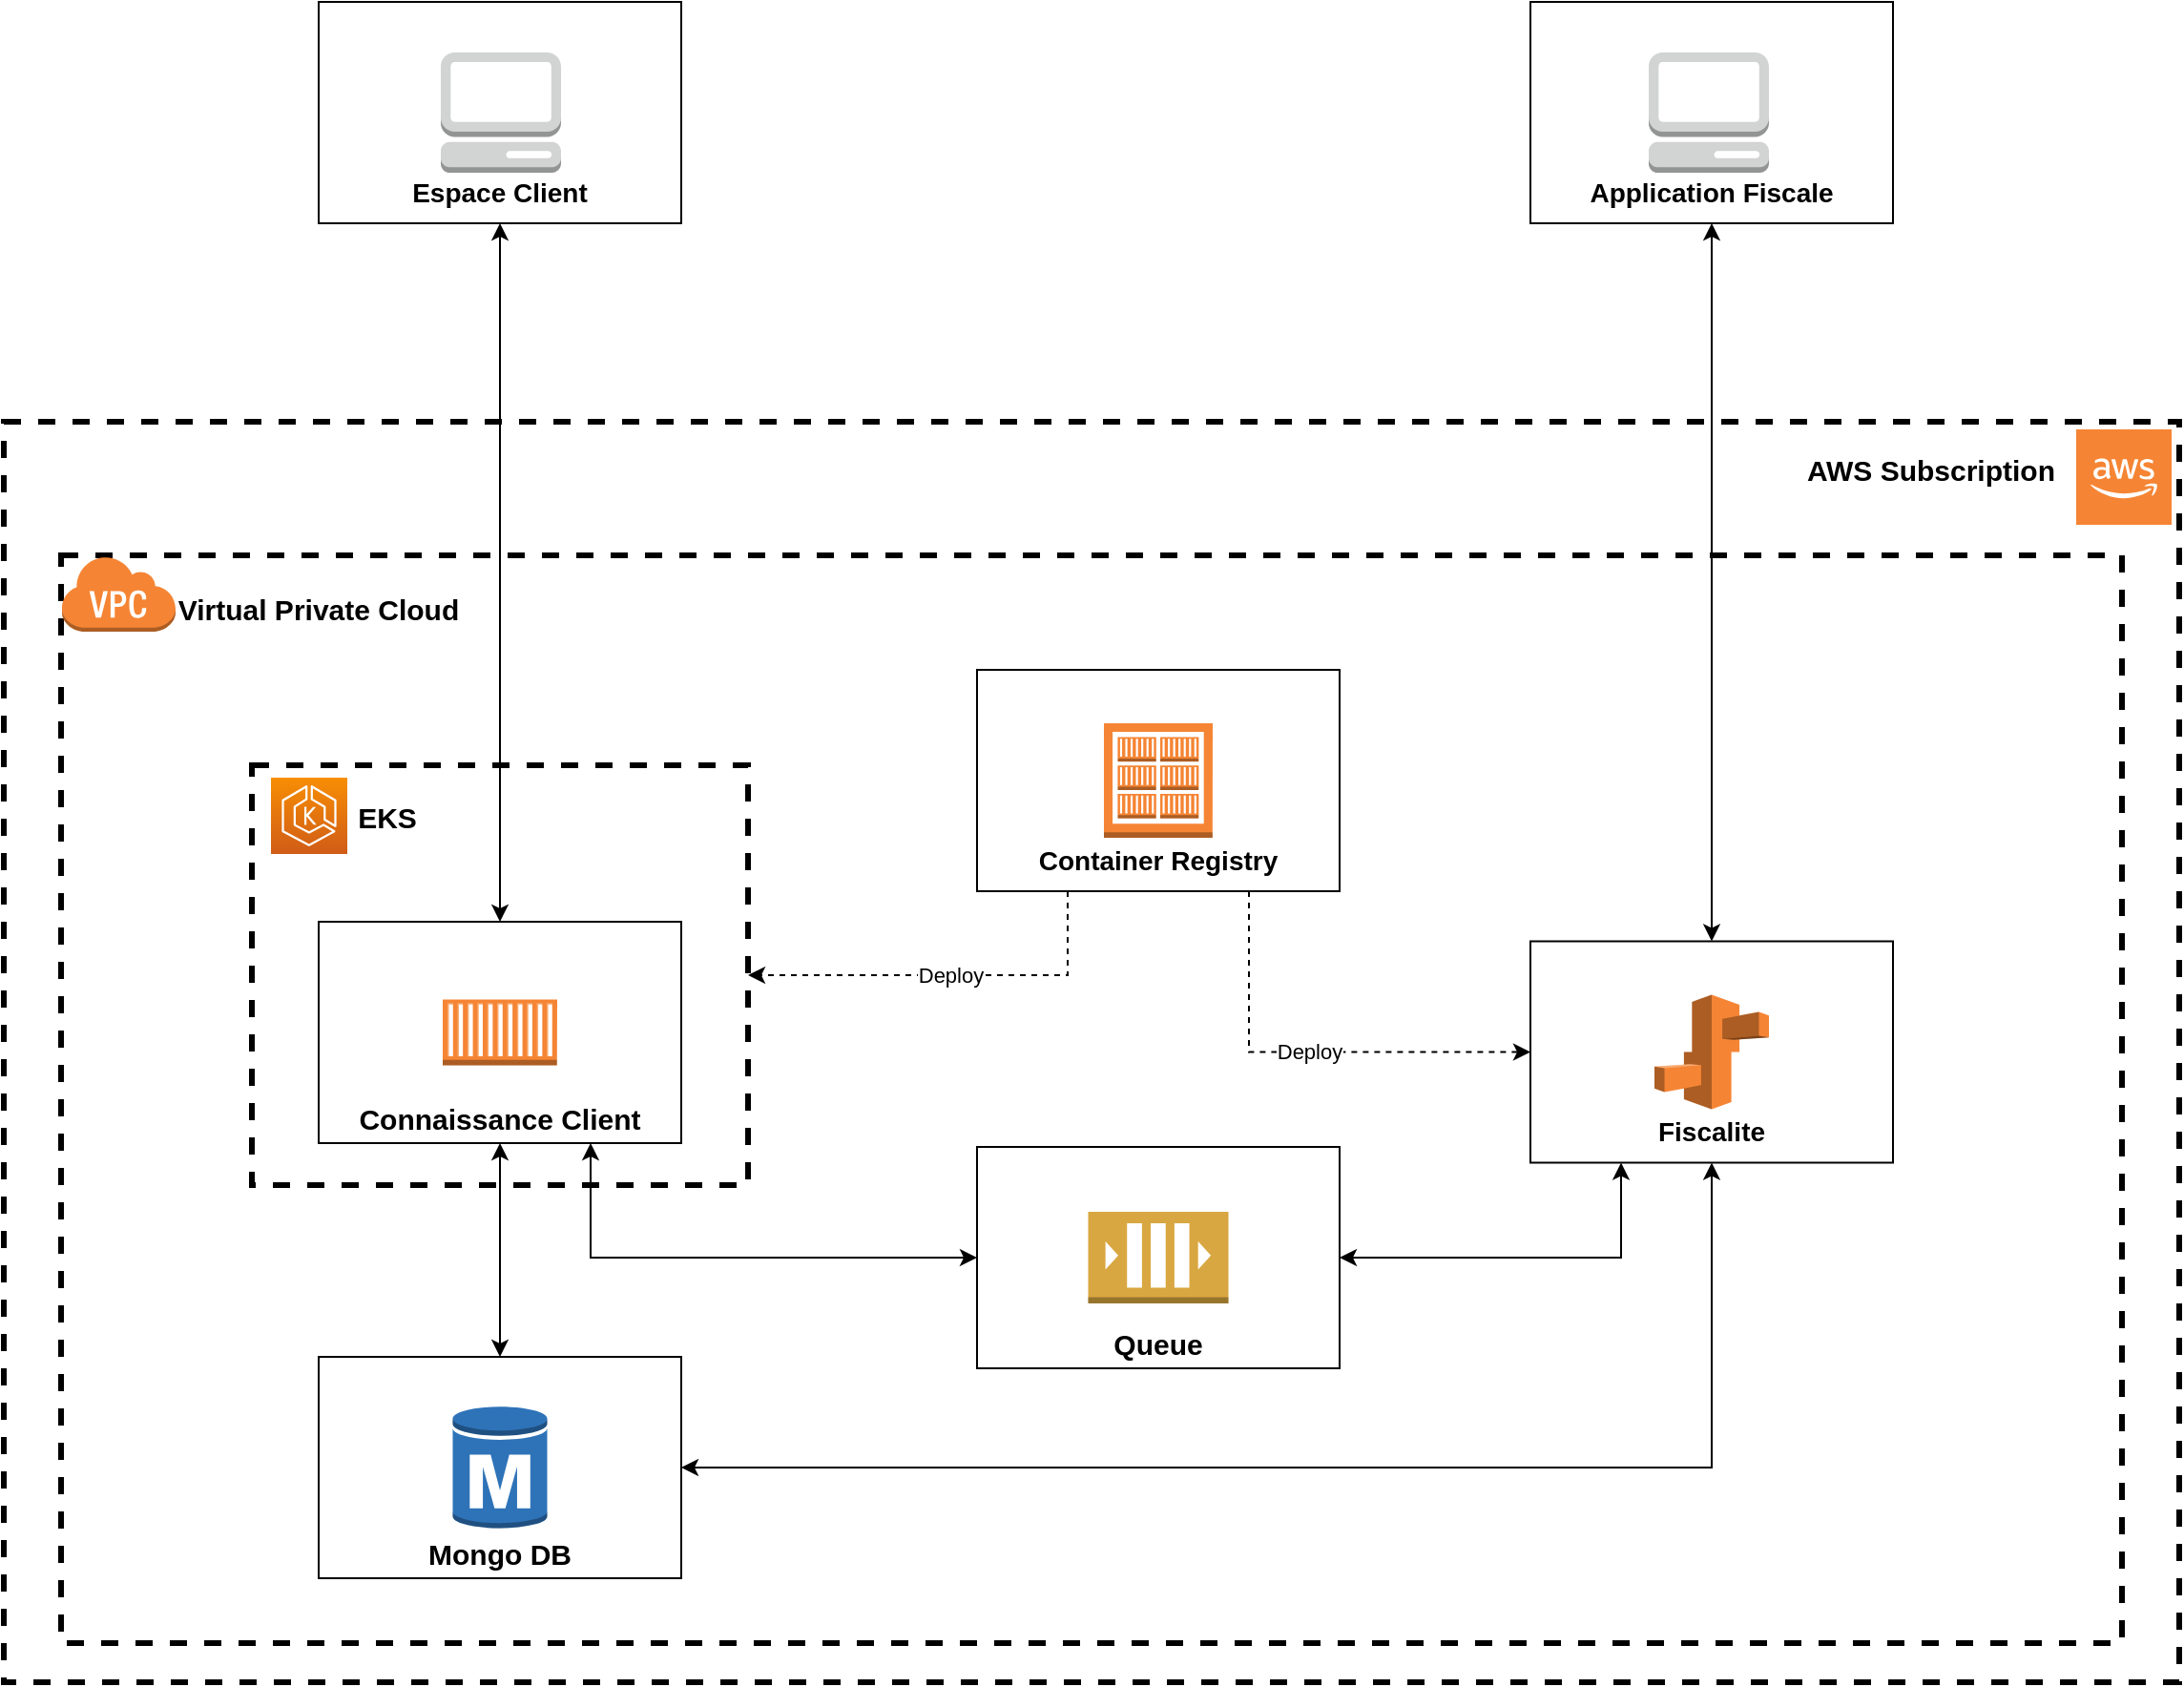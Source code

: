 <mxfile version="14.5.1" type="device"><diagram id="VtVhPLd4AM_rU5qAutUi" name="Page-1"><mxGraphModel dx="2272" dy="1925" grid="1" gridSize="10" guides="1" tooltips="1" connect="1" arrows="1" fold="1" page="1" pageScale="1" pageWidth="850" pageHeight="1100" math="0" shadow="0"><root><mxCell id="0"/><mxCell id="1" parent="0"/><mxCell id="eoU4BTzszhf7tiLqy86i-8" value="" style="rounded=0;whiteSpace=wrap;html=1;strokeWidth=3;dashed=1;labelBackgroundColor=none;" parent="1" vertex="1"><mxGeometry x="-690" y="-140" width="1140" height="660.5" as="geometry"/></mxCell><mxCell id="nHy3zHGYboKqnJeLKDR--1" value="" style="rounded=0;whiteSpace=wrap;html=1;dashed=1;strokeWidth=3;fontSize=15;fillColor=none;labelBackgroundColor=none;" vertex="1" parent="1"><mxGeometry x="-660" y="-70" width="1080" height="570" as="geometry"/></mxCell><mxCell id="eoU4BTzszhf7tiLqy86i-5" value="&lt;font size=&quot;1&quot;&gt;&lt;b style=&quot;font-size: 15px&quot;&gt;&lt;br&gt;&lt;br&gt;&lt;br&gt;&lt;br&gt;&lt;br&gt;Mongo DB&lt;/b&gt;&lt;/font&gt;" style="rounded=0;whiteSpace=wrap;html=1;strokeWidth=1;labelBackgroundColor=none;" parent="1" vertex="1"><mxGeometry x="-525" y="350" width="190" height="116" as="geometry"/></mxCell><mxCell id="eoU4BTzszhf7tiLqy86i-25" value="AWS Subscription" style="text;html=1;strokeColor=none;fillColor=none;align=center;verticalAlign=middle;whiteSpace=wrap;rounded=0;dashed=1;fontSize=15;fontStyle=1;labelBackgroundColor=none;" parent="1" vertex="1"><mxGeometry x="230" y="-125.5" width="180" height="20" as="geometry"/></mxCell><mxCell id="nHy3zHGYboKqnJeLKDR--21" style="edgeStyle=orthogonalEdgeStyle;rounded=0;orthogonalLoop=1;jettySize=auto;html=1;exitX=0.5;exitY=1;exitDx=0;exitDy=0;entryX=0.5;entryY=0;entryDx=0;entryDy=0;startArrow=classic;startFill=1;" edge="1" parent="1" source="nIVGSz_ZetfAvnLqrlxf-15" target="eoU4BTzszhf7tiLqy86i-10"><mxGeometry relative="1" as="geometry"/></mxCell><mxCell id="nIVGSz_ZetfAvnLqrlxf-15" value="&lt;font style=&quot;font-size: 14px&quot;&gt;&lt;b&gt;&lt;br&gt;&lt;br&gt;&lt;br&gt;&lt;br&gt;&lt;br&gt;&lt;span&gt;Espace Client&lt;/span&gt;&lt;/b&gt;&lt;/font&gt;" style="rounded=0;whiteSpace=wrap;html=1;strokeWidth=1;labelBackgroundColor=none;" parent="1" vertex="1"><mxGeometry x="-525" y="-360" width="190" height="116" as="geometry"/></mxCell><mxCell id="nHy3zHGYboKqnJeLKDR--2" value="" style="group" vertex="1" connectable="0" parent="1"><mxGeometry x="-560" y="40" width="260" height="220" as="geometry"/></mxCell><mxCell id="eoU4BTzszhf7tiLqy86i-26" value="" style="rounded=0;whiteSpace=wrap;html=1;dashed=1;strokeWidth=3;fontSize=15;fillColor=none;labelBackgroundColor=none;" parent="nHy3zHGYboKqnJeLKDR--2" vertex="1"><mxGeometry width="260" height="220" as="geometry"/></mxCell><mxCell id="eoU4BTzszhf7tiLqy86i-10" value="&lt;font size=&quot;1&quot;&gt;&lt;b style=&quot;font-size: 15px&quot;&gt;&lt;br&gt;&lt;br&gt;&lt;br&gt;&lt;br&gt;&lt;br&gt;Connaissance Client&lt;br&gt;&lt;/b&gt;&lt;/font&gt;" style="rounded=0;whiteSpace=wrap;html=1;strokeWidth=1;labelBackgroundColor=none;" parent="nHy3zHGYboKqnJeLKDR--2" vertex="1"><mxGeometry x="35" y="82" width="190" height="116" as="geometry"/></mxCell><mxCell id="eoU4BTzszhf7tiLqy86i-23" value="EKS" style="text;html=1;strokeColor=none;fillColor=none;align=center;verticalAlign=middle;whiteSpace=wrap;rounded=0;dashed=1;fontSize=15;fontStyle=1;labelBackgroundColor=none;" parent="nHy3zHGYboKqnJeLKDR--2" vertex="1"><mxGeometry x="10" y="16.5" width="121.8" height="20" as="geometry"/></mxCell><mxCell id="nHy3zHGYboKqnJeLKDR--27" value="" style="points=[[0,0,0],[0.25,0,0],[0.5,0,0],[0.75,0,0],[1,0,0],[0,1,0],[0.25,1,0],[0.5,1,0],[0.75,1,0],[1,1,0],[0,0.25,0],[0,0.5,0],[0,0.75,0],[1,0.25,0],[1,0.5,0],[1,0.75,0]];outlineConnect=0;fontColor=#232F3E;gradientColor=#F78E04;gradientDirection=north;fillColor=#D05C17;strokeColor=#ffffff;dashed=0;verticalLabelPosition=bottom;verticalAlign=top;align=center;html=1;fontSize=12;fontStyle=0;aspect=fixed;shape=mxgraph.aws4.resourceIcon;resIcon=mxgraph.aws4.eks;" vertex="1" parent="nHy3zHGYboKqnJeLKDR--2"><mxGeometry x="10" y="6.5" width="40" height="40" as="geometry"/></mxCell><mxCell id="nHy3zHGYboKqnJeLKDR--29" value="" style="outlineConnect=0;dashed=0;verticalLabelPosition=bottom;verticalAlign=top;align=center;html=1;shape=mxgraph.aws3.ec2_compute_container;fillColor=#F58534;gradientColor=none;" vertex="1" parent="nHy3zHGYboKqnJeLKDR--2"><mxGeometry x="100" y="122.75" width="60" height="34.5" as="geometry"/></mxCell><mxCell id="nHy3zHGYboKqnJeLKDR--4" value="Virtual Private Cloud" style="text;html=1;strokeColor=none;fillColor=none;align=center;verticalAlign=middle;whiteSpace=wrap;rounded=0;dashed=1;fontSize=15;fontStyle=1;labelBackgroundColor=none;" vertex="1" parent="1"><mxGeometry x="-600" y="-52" width="150" height="20" as="geometry"/></mxCell><mxCell id="nHy3zHGYboKqnJeLKDR--13" style="edgeStyle=orthogonalEdgeStyle;rounded=0;orthogonalLoop=1;jettySize=auto;html=1;exitX=0.5;exitY=1;exitDx=0;exitDy=0;entryX=1;entryY=0.5;entryDx=0;entryDy=0;startArrow=classic;startFill=1;" edge="1" parent="1" source="nHy3zHGYboKqnJeLKDR--6" target="eoU4BTzszhf7tiLqy86i-5"><mxGeometry relative="1" as="geometry"/></mxCell><mxCell id="nHy3zHGYboKqnJeLKDR--17" style="edgeStyle=orthogonalEdgeStyle;rounded=0;orthogonalLoop=1;jettySize=auto;html=1;exitX=0.25;exitY=1;exitDx=0;exitDy=0;startArrow=classic;startFill=1;" edge="1" parent="1" source="nHy3zHGYboKqnJeLKDR--6" target="nHy3zHGYboKqnJeLKDR--14"><mxGeometry relative="1" as="geometry"/></mxCell><mxCell id="nHy3zHGYboKqnJeLKDR--6" value="&lt;font style=&quot;font-size: 14px&quot;&gt;&lt;b&gt;&lt;br&gt;&lt;br&gt;&lt;br&gt;&lt;br&gt;&lt;br&gt;&lt;span&gt;Fiscalite&lt;/span&gt;&lt;/b&gt;&lt;/font&gt;" style="rounded=0;whiteSpace=wrap;html=1;strokeWidth=1;labelBackgroundColor=none;" vertex="1" parent="1"><mxGeometry x="110" y="132.25" width="190" height="116" as="geometry"/></mxCell><mxCell id="nHy3zHGYboKqnJeLKDR--10" value="Deploy" style="edgeStyle=orthogonalEdgeStyle;rounded=0;orthogonalLoop=1;jettySize=auto;html=1;exitX=0.25;exitY=1;exitDx=0;exitDy=0;entryX=1;entryY=0.5;entryDx=0;entryDy=0;dashed=1;" edge="1" parent="1" source="nHy3zHGYboKqnJeLKDR--8" target="eoU4BTzszhf7tiLqy86i-26"><mxGeometry relative="1" as="geometry"/></mxCell><mxCell id="nHy3zHGYboKqnJeLKDR--11" value="Deploy" style="edgeStyle=orthogonalEdgeStyle;rounded=0;orthogonalLoop=1;jettySize=auto;html=1;exitX=0.75;exitY=1;exitDx=0;exitDy=0;entryX=0;entryY=0.5;entryDx=0;entryDy=0;dashed=1;" edge="1" parent="1" source="nHy3zHGYboKqnJeLKDR--8" target="nHy3zHGYboKqnJeLKDR--6"><mxGeometry relative="1" as="geometry"/></mxCell><mxCell id="nHy3zHGYboKqnJeLKDR--8" value="&lt;font style=&quot;font-size: 14px&quot;&gt;&lt;b&gt;&lt;br&gt;&lt;br&gt;&lt;br&gt;&lt;br&gt;&lt;br&gt;&lt;span&gt;Container Registry&lt;/span&gt;&lt;/b&gt;&lt;/font&gt;" style="rounded=0;whiteSpace=wrap;html=1;strokeWidth=1;labelBackgroundColor=none;" vertex="1" parent="1"><mxGeometry x="-180" y="-10" width="190" height="116" as="geometry"/></mxCell><mxCell id="nHy3zHGYboKqnJeLKDR--12" style="edgeStyle=orthogonalEdgeStyle;rounded=0;orthogonalLoop=1;jettySize=auto;html=1;exitX=0.5;exitY=1;exitDx=0;exitDy=0;entryX=0.5;entryY=0;entryDx=0;entryDy=0;startArrow=classic;startFill=1;" edge="1" parent="1" source="eoU4BTzszhf7tiLqy86i-10" target="eoU4BTzszhf7tiLqy86i-5"><mxGeometry relative="1" as="geometry"/></mxCell><mxCell id="nHy3zHGYboKqnJeLKDR--14" value="&lt;font size=&quot;1&quot;&gt;&lt;b style=&quot;font-size: 15px&quot;&gt;&lt;br&gt;&lt;br&gt;&lt;br&gt;&lt;br&gt;&lt;br&gt;Queue&lt;/b&gt;&lt;/font&gt;" style="rounded=0;whiteSpace=wrap;html=1;strokeWidth=1;labelBackgroundColor=none;" vertex="1" parent="1"><mxGeometry x="-180" y="240" width="190" height="116" as="geometry"/></mxCell><mxCell id="nHy3zHGYboKqnJeLKDR--16" style="edgeStyle=orthogonalEdgeStyle;rounded=0;orthogonalLoop=1;jettySize=auto;html=1;exitX=0.75;exitY=1;exitDx=0;exitDy=0;entryX=0;entryY=0.5;entryDx=0;entryDy=0;startArrow=classic;startFill=1;" edge="1" parent="1" source="eoU4BTzszhf7tiLqy86i-10" target="nHy3zHGYboKqnJeLKDR--14"><mxGeometry relative="1" as="geometry"/></mxCell><mxCell id="nHy3zHGYboKqnJeLKDR--22" style="edgeStyle=orthogonalEdgeStyle;rounded=0;orthogonalLoop=1;jettySize=auto;html=1;exitX=0.5;exitY=1;exitDx=0;exitDy=0;entryX=0.5;entryY=0;entryDx=0;entryDy=0;startArrow=classic;startFill=1;" edge="1" parent="1" source="nHy3zHGYboKqnJeLKDR--19" target="nHy3zHGYboKqnJeLKDR--6"><mxGeometry relative="1" as="geometry"/></mxCell><mxCell id="nHy3zHGYboKqnJeLKDR--19" value="&lt;font style=&quot;font-size: 14px&quot;&gt;&lt;b&gt;&lt;br&gt;&lt;br&gt;&lt;br&gt;&lt;br&gt;&lt;br&gt;&lt;span&gt;Application Fiscale&lt;/span&gt;&lt;/b&gt;&lt;/font&gt;" style="rounded=0;whiteSpace=wrap;html=1;strokeWidth=1;labelBackgroundColor=none;" vertex="1" parent="1"><mxGeometry x="110" y="-360" width="190" height="116" as="geometry"/></mxCell><mxCell id="nHy3zHGYboKqnJeLKDR--23" value="" style="outlineConnect=0;dashed=0;verticalLabelPosition=bottom;verticalAlign=top;align=center;html=1;shape=mxgraph.aws3.management_console;fillColor=#D2D3D3;gradientColor=none;" vertex="1" parent="1"><mxGeometry x="-461" y="-333.5" width="63" height="63" as="geometry"/></mxCell><mxCell id="nHy3zHGYboKqnJeLKDR--24" value="" style="outlineConnect=0;dashed=0;verticalLabelPosition=bottom;verticalAlign=top;align=center;html=1;shape=mxgraph.aws3.management_console;fillColor=#D2D3D3;gradientColor=none;" vertex="1" parent="1"><mxGeometry x="172" y="-333.5" width="63" height="63" as="geometry"/></mxCell><mxCell id="nHy3zHGYboKqnJeLKDR--25" value="" style="outlineConnect=0;dashed=0;verticalLabelPosition=bottom;verticalAlign=top;align=center;html=1;shape=mxgraph.aws3.ecr_registry;fillColor=#F58534;gradientColor=none;" vertex="1" parent="1"><mxGeometry x="-113.5" y="18" width="57" height="60" as="geometry"/></mxCell><mxCell id="nHy3zHGYboKqnJeLKDR--26" value="" style="outlineConnect=0;dashed=0;verticalLabelPosition=bottom;verticalAlign=top;align=center;html=1;shape=mxgraph.aws3.elastic_beanstalk;fillColor=#F58534;gradientColor=none;" vertex="1" parent="1"><mxGeometry x="175" y="160.25" width="60" height="60" as="geometry"/></mxCell><mxCell id="nHy3zHGYboKqnJeLKDR--28" value="" style="outlineConnect=0;dashed=0;verticalLabelPosition=bottom;verticalAlign=top;align=center;html=1;shape=mxgraph.aws3.virtual_private_cloud;fillColor=#F58534;gradientColor=none;" vertex="1" parent="1"><mxGeometry x="-660" y="-70" width="60" height="40" as="geometry"/></mxCell><mxCell id="nHy3zHGYboKqnJeLKDR--30" value="" style="outlineConnect=0;dashed=0;verticalLabelPosition=bottom;verticalAlign=top;align=center;html=1;shape=mxgraph.aws3.queue;fillColor=#D9A741;gradientColor=none;" vertex="1" parent="1"><mxGeometry x="-121.75" y="274" width="73.5" height="48" as="geometry"/></mxCell><mxCell id="nHy3zHGYboKqnJeLKDR--31" value="" style="outlineConnect=0;dashed=0;verticalLabelPosition=bottom;verticalAlign=top;align=center;html=1;shape=mxgraph.aws3.rds_db_instance;fillColor=#2E73B8;gradientColor=none;" vertex="1" parent="1"><mxGeometry x="-454.75" y="375" width="49.5" height="66" as="geometry"/></mxCell><mxCell id="nHy3zHGYboKqnJeLKDR--32" value="" style="outlineConnect=0;dashed=0;verticalLabelPosition=bottom;verticalAlign=top;align=center;html=1;shape=mxgraph.aws3.cloud_2;fillColor=#F58534;gradientColor=none;" vertex="1" parent="1"><mxGeometry x="396" y="-136" width="50" height="50" as="geometry"/></mxCell></root></mxGraphModel></diagram></mxfile>